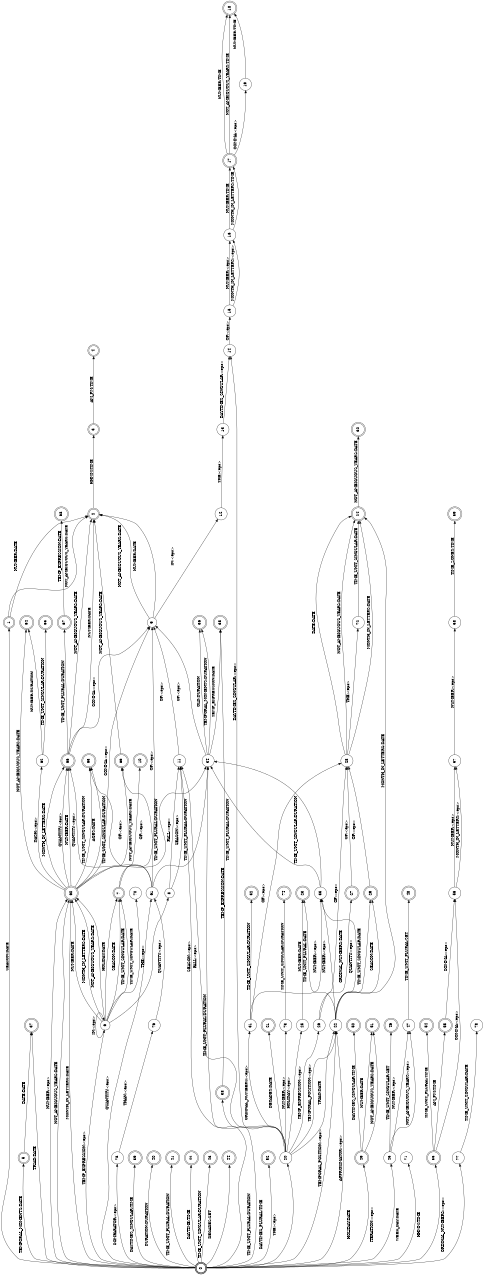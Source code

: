 digraph FST {
rankdir = LR;
size = "8.5,11";
label = "";
center = 1;
orientation = Landscape;
ranksep = "0.4";
nodesep = "0.25";
0 [label = "0", shape = doublecircle, style = bold, fontsize = 14]
	0 -> 1 [label = "SEASON:DATE", fontsize = 14];
	0 -> 5 [label = "TEMPORAL_MOMENTS:DATE", fontsize = 14];
	0 -> 6 [label = "TEMP_EXPRESSION:<eps>", fontsize = 14];
	0 -> 20 [label = "THE:<eps>", fontsize = 14];
	0 -> 22 [label = "TEMPORAL_POSITION:<eps>", fontsize = 14];
	0 -> 22 [label = "APPROXIMATOR:<eps>", fontsize = 14];
	0 -> 34 [label = "TIME_UNIT_PLURAL:DURATION", fontsize = 14];
	0 -> 37 [label = "TRIAD:DATE", fontsize = 14];
	0 -> 38 [label = "TIME_UNIT_PLURAL:DURATION", fontsize = 14];
	0 -> 39 [label = "DAYTIMES_SINGULAR:TIME", fontsize = 14];
	0 -> 40 [label = "DURATION:DURATION", fontsize = 14];
	0 -> 41 [label = "TIME_UNIT_PLURAL:DURATION", fontsize = 14];
	0 -> 42 [label = "DAYTIME:TIME", fontsize = 14];
	0 -> 43 [label = "TIME_UNIT_SINGULAR:DURATION", fontsize = 14];
	0 -> 44 [label = "DECADES:SET", fontsize = 14];
	0 -> 45 [label = "ITERATION:<eps>", fontsize = 14];
	0 -> 49 [label = "HOLIDAY:DATE", fontsize = 14];
	0 -> 52 [label = "DAYTIMES_PLURAL:TIME", fontsize = 14];
	0 -> 53 [label = "HHMM:TIME", fontsize = 14];
	0 -> 60 [label = "NUMBER:<eps>", fontsize = 14];
	0 -> 60 [label = "NOT_AMBIGUOUS_YEARS:DATE", fontsize = 14];
	0 -> 60 [label = "MONTH_IN_LETTERS:DATE", fontsize = 14];
	0 -> 61 [label = "QUANTITY:<eps>", fontsize = 14];
	0 -> 71 [label = "WEEK_DAY:DATE", fontsize = 14];
	0 -> 75 [label = "COMPARATOR:<eps>", fontsize = 14];
	0 -> 77 [label = "ORDINAL_NUMBERS:<eps>", fontsize = 14];
1 [label = "1", shape = doublecircle, style = solid, fontsize = 14]
	1 -> 2 [label = "NUMBER:DATE", fontsize = 14];
	1 -> 2 [label = "NOT_AMBIGUOUS_YEARS:DATE", fontsize = 14];
2 [label = "2", shape = doublecircle, style = solid, fontsize = 14]
	2 -> 3 [label = "HHMM:TIME", fontsize = 14];
3 [label = "3", shape = doublecircle, style = solid, fontsize = 14]
	3 -> 4 [label = "AM_PM:TIME", fontsize = 14];
4 [label = "4", shape = doublecircle, style = solid, fontsize = 14]
5 [label = "5", shape = doublecircle, style = solid, fontsize = 14]
	5 -> 37 [label = "DATE:DATE", fontsize = 14];
6 [label = "6", shape = circle, style = solid, fontsize = 14]
	6 -> 6 [label = "IN:<eps>", fontsize = 14];
	6 -> 7 [label = "HOLIDAY:DATE", fontsize = 14];
	6 -> 7 [label = "SEASON:DATE", fontsize = 14];
	6 -> 7 [label = "TIME_UNIT_SINGULAR:DATE", fontsize = 14];
	6 -> 8 [label = "THE:<eps>", fontsize = 14];
	6 -> 60 [label = "NOT_AMBIGUOUS_YEARS:DATE", fontsize = 14];
	6 -> 60 [label = "NUMBER:DATE", fontsize = 14];
	6 -> 60 [label = "MONTH_IN_LETTERS:DATE", fontsize = 14];
	6 -> 70 [label = "TIME_UNIT_SINGULAR:DATE", fontsize = 14];
7 [label = "7", shape = doublecircle, style = solid, fontsize = 14]
	7 -> 9 [label = "OF:<eps>", fontsize = 14];
	7 -> 10 [label = "NOT_AMBIGUOUS_YEARS:DATE", fontsize = 14];
8 [label = "8", shape = circle, style = solid, fontsize = 14]
	8 -> 11 [label = "SEASON:<eps>", fontsize = 14];
	8 -> 11 [label = "FALL:<eps>", fontsize = 14];
9 [label = "9", shape = circle, style = solid, fontsize = 14]
	9 -> 2 [label = "NUMBER:DATE", fontsize = 14];
	9 -> 2 [label = "NOT_AMBIGUOUS_YEARS:DATE", fontsize = 14];
	9 -> 12 [label = "IN:<eps>", fontsize = 14];
10 [label = "10", shape = doublecircle, style = solid, fontsize = 14]
11 [label = "11", shape = circle, style = solid, fontsize = 14]
	11 -> 9 [label = "OF:<eps>", fontsize = 14];
12 [label = "12", shape = circle, style = solid, fontsize = 14]
	12 -> 13 [label = "THE:<eps>", fontsize = 14];
13 [label = "13", shape = circle, style = solid, fontsize = 14]
	13 -> 14 [label = "DAYTIMES_SINGULAR:<eps>", fontsize = 14];
14 [label = "14", shape = circle, style = solid, fontsize = 14]
	14 -> 15 [label = "OF:<eps>", fontsize = 14];
15 [label = "15", shape = circle, style = solid, fontsize = 14]
	15 -> 16 [label = "NUMBER:<eps>", fontsize = 14];
	15 -> 16 [label = "MONTH_IN_LETTERS:<eps>", fontsize = 14];
16 [label = "16", shape = circle, style = solid, fontsize = 14]
	16 -> 17 [label = "NUMBER:TIME", fontsize = 14];
	16 -> 17 [label = "MONTH_IN_LETTERS:TIME", fontsize = 14];
17 [label = "17", shape = doublecircle, style = solid, fontsize = 14]
	17 -> 18 [label = "NUMBER:TIME", fontsize = 14];
	17 -> 18 [label = "NOT_AMBIGUOUS_YEARS:TIME", fontsize = 14];
	17 -> 19 [label = "COMMA:<eps>", fontsize = 14];
18 [label = "18", shape = doublecircle, style = solid, fontsize = 14]
19 [label = "19", shape = circle, style = solid, fontsize = 14]
	19 -> 18 [label = "NUMBER:TIME", fontsize = 14];
20 [label = "20", shape = circle, style = solid, fontsize = 14]
	20 -> 21 [label = "DECADES:DATE", fontsize = 14];
	20 -> 22 [label = "TEMPORAL_POSITION:<eps>", fontsize = 14];
	20 -> 22 [label = "TRIAD:DATE", fontsize = 14];
	20 -> 25 [label = "HOLIDAY:<eps>", fontsize = 14];
	20 -> 14 [label = "DAYTIMES_SINGULAR:<eps>", fontsize = 14];
	20 -> 11 [label = "SEASON:<eps>", fontsize = 14];
	20 -> 11 [label = "FALL:<eps>", fontsize = 14];
	20 -> 26 [label = "TEMP_EXPRESSION:<eps>", fontsize = 14];
	20 -> 31 [label = "ORDINAL_NUMBERS:<eps>", fontsize = 14];
	20 -> 73 [label = "NUMBER:<eps>", fontsize = 14];
21 [label = "21", shape = doublecircle, style = solid, fontsize = 14]
22 [label = "22", shape = circle, style = solid, fontsize = 14]
	22 -> 23 [label = "TIME_UNIT_PLURAL:DATE", fontsize = 14];
	22 -> 24 [label = "MONTH_IN_LETTERS:DATE", fontsize = 14];
	22 -> 29 [label = "TIME_UNIT_SINGULAR:DATE", fontsize = 14];
	22 -> 29 [label = "SEASON:DATE", fontsize = 14];
	22 -> 33 [label = "NUMBER:<eps>", fontsize = 14];
	22 -> 33 [label = "QUANTITY:<eps>", fontsize = 14];
23 [label = "23", shape = doublecircle, style = solid, fontsize = 14]
24 [label = "24", shape = doublecircle, style = solid, fontsize = 14]
	24 -> 30 [label = "NOT_AMBIGUOUS_YEARS:DATE", fontsize = 14];
25 [label = "25", shape = circle, style = solid, fontsize = 14]
	25 -> 23 [label = "NUMBER:DATE", fontsize = 14];
26 [label = "26", shape = circle, style = solid, fontsize = 14]
	26 -> 27 [label = "ORDINAL_NUMBERS:DATE", fontsize = 14];
	26 -> 28 [label = "OF:<eps>", fontsize = 14];
27 [label = "27", shape = doublecircle, style = solid, fontsize = 14]
	27 -> 28 [label = "OF:<eps>", fontsize = 14];
28 [label = "28", shape = circle, style = solid, fontsize = 14]
	28 -> 24 [label = "MONTH_IN_LETTERS:DATE", fontsize = 14];
	28 -> 24 [label = "DATE:DATE", fontsize = 14];
	28 -> 24 [label = "NOT_AMBIGUOUS_YEARS:DATE", fontsize = 14];
	28 -> 72 [label = "THE:<eps>", fontsize = 14];
29 [label = "29", shape = doublecircle, style = solid, fontsize = 14]
	29 -> 28 [label = "OF:<eps>", fontsize = 14];
30 [label = "30", shape = doublecircle, style = solid, fontsize = 14]
31 [label = "31", shape = circle, style = solid, fontsize = 14]
	31 -> 28 [label = "OF:<eps>", fontsize = 14];
	31 -> 32 [label = "TIME_UNIT_SINGULAR:DURATION", fontsize = 14];
	31 -> 33 [label = "NUMBER:<eps>", fontsize = 14];
32 [label = "32", shape = doublecircle, style = solid, fontsize = 14]
33 [label = "33", shape = circle, style = solid, fontsize = 14]
	33 -> 34 [label = "TIME_UNIT_PLURAL:DURATION", fontsize = 14];
	33 -> 34 [label = "TIME_UNIT_SINGULAR:DURATION", fontsize = 14];
34 [label = "34", shape = circle, style = solid, fontsize = 14]
	34 -> 35 [label = "TEMP_EXPRESSION:DATE", fontsize = 14];
	34 -> 36 [label = "TEMPORAL_MOMENTS:DURATION", fontsize = 14];
	34 -> 9 [label = "OF:<eps>", fontsize = 14];
	34 -> 36 [label = "OLD:DURATION", fontsize = 14];
35 [label = "35", shape = doublecircle, style = solid, fontsize = 14]
36 [label = "36", shape = doublecircle, style = solid, fontsize = 14]
37 [label = "37", shape = doublecircle, style = solid, fontsize = 14]
38 [label = "38", shape = doublecircle, style = solid, fontsize = 14]
	38 -> 35 [label = "TEMP_EXPRESSION:DATE", fontsize = 14];
39 [label = "39", shape = doublecircle, style = solid, fontsize = 14]
40 [label = "40", shape = doublecircle, style = solid, fontsize = 14]
41 [label = "41", shape = doublecircle, style = solid, fontsize = 14]
42 [label = "42", shape = doublecircle, style = solid, fontsize = 14]
43 [label = "43", shape = doublecircle, style = solid, fontsize = 14]
44 [label = "44", shape = doublecircle, style = solid, fontsize = 14]
45 [label = "45", shape = circle, style = solid, fontsize = 14]
	45 -> 46 [label = "TIME_UNIT_SINGULAR:SET", fontsize = 14];
	45 -> 47 [label = "NUMBER:<eps>", fontsize = 14];
	45 -> 47 [label = "NOT_AMBIGUOUS_YEARS:<eps>", fontsize = 14];
46 [label = "46", shape = doublecircle, style = solid, fontsize = 14]
47 [label = "47", shape = circle, style = solid, fontsize = 14]
	47 -> 48 [label = "TIME_UNIT_PLURAL:SET", fontsize = 14];
48 [label = "48", shape = doublecircle, style = solid, fontsize = 14]
49 [label = "49", shape = doublecircle, style = solid, fontsize = 14]
	49 -> 50 [label = "DAYTIMES_SINGULAR:TIME", fontsize = 14];
	49 -> 51 [label = "NUMBER:DATE", fontsize = 14];
	49 -> 51 [label = "NOT_AMBIGUOUS_YEARS:DATE", fontsize = 14];
50 [label = "50", shape = doublecircle, style = solid, fontsize = 14]
51 [label = "51", shape = doublecircle, style = solid, fontsize = 14]
52 [label = "52", shape = doublecircle, style = solid, fontsize = 14]
53 [label = "53", shape = doublecircle, style = solid, fontsize = 14]
	53 -> 54 [label = "TIME_UNIT_PLURAL:TIME", fontsize = 14];
	53 -> 55 [label = "AM_PM:TIME", fontsize = 14];
	53 -> 56 [label = "COMMA:<eps>", fontsize = 14];
54 [label = "54", shape = doublecircle, style = solid, fontsize = 14]
55 [label = "55", shape = doublecircle, style = solid, fontsize = 14]
	55 -> 56 [label = "COMMA:<eps>", fontsize = 14];
56 [label = "56", shape = circle, style = solid, fontsize = 14]
	56 -> 57 [label = "NUMBER:<eps>", fontsize = 14];
	56 -> 57 [label = "MONTH_IN_LETTERS:<eps>", fontsize = 14];
57 [label = "57", shape = circle, style = solid, fontsize = 14]
	57 -> 58 [label = "NUMBER:<eps>", fontsize = 14];
58 [label = "58", shape = circle, style = solid, fontsize = 14]
	58 -> 59 [label = "TIME_ZONES:TIME", fontsize = 14];
59 [label = "59", shape = doublecircle, style = solid, fontsize = 14]
60 [label = "60", shape = doublecircle, style = solid, fontsize = 14]
	60 -> 62 [label = "DASH:<eps>", fontsize = 14];
	60 -> 9 [label = "COMMA:<eps>", fontsize = 14];
	60 -> 63 [label = "AGES:DATE", fontsize = 14];
	60 -> 64 [label = "NOT_AMBIGUOUS_YEARS:DATE", fontsize = 14];
	60 -> 34 [label = "TIME_UNIT_PLURAL:DURATION", fontsize = 14];
	60 -> 63 [label = "TIME_UNIT_SINGULAR:DURATION", fontsize = 14];
	60 -> 66 [label = "NUMBER:DATE", fontsize = 14];
	60 -> 66 [label = "MONTH_IN_LETTERS:DATE", fontsize = 14];
	60 -> 66 [label = "QUANTITY:<eps>", fontsize = 14];
	60 -> 69 [label = "OF:<eps>", fontsize = 14];
61 [label = "61", shape = circle, style = solid, fontsize = 14]
	61 -> 34 [label = "TIME_UNIT_PLURAL:DURATION", fontsize = 14];
	61 -> 63 [label = "TIME_UNIT_SINGULAR:DURATION", fontsize = 14];
	61 -> 66 [label = "QUANTITY:<eps>", fontsize = 14];
	61 -> 69 [label = "OF:<eps>", fontsize = 14];
62 [label = "62", shape = circle, style = solid, fontsize = 14]
	62 -> 64 [label = "NUMBER:DURATION", fontsize = 14];
	62 -> 65 [label = "TIME_UNIT_SINGULAR:DURATION", fontsize = 14];
63 [label = "63", shape = doublecircle, style = solid, fontsize = 14]
64 [label = "64", shape = doublecircle, style = solid, fontsize = 14]
65 [label = "65", shape = doublecircle, style = solid, fontsize = 14]
66 [label = "66", shape = doublecircle, style = solid, fontsize = 14]
	66 -> 67 [label = "TIME_UNIT_PLURAL:DURATION", fontsize = 14];
	66 -> 2 [label = "NUMBER:DATE", fontsize = 14];
	66 -> 2 [label = "NOT_AMBIGUOUS_YEARS:DATE", fontsize = 14];
	66 -> 9 [label = "COMMA:<eps>", fontsize = 14];
67 [label = "67", shape = doublecircle, style = solid, fontsize = 14]
	67 -> 68 [label = "TEMP_EXPRESSION:DATE", fontsize = 14];
68 [label = "68", shape = doublecircle, style = solid, fontsize = 14]
69 [label = "69", shape = doublecircle, style = solid, fontsize = 14]
	69 -> 2 [label = "NOT_AMBIGUOUS_YEARS:DATE", fontsize = 14];
70 [label = "70", shape = circle, style = solid, fontsize = 14]
71 [label = "71", shape = circle, style = solid, fontsize = 14]
72 [label = "72", shape = circle, style = solid, fontsize = 14]
	72 -> 24 [label = "TIME_UNIT_SINGULAR:DATE", fontsize = 14];
73 [label = "73", shape = circle, style = solid, fontsize = 14]
	73 -> 74 [label = "TIME_UNIT_SINGULAR:DURATION", fontsize = 14];
74 [label = "74", shape = doublecircle, style = solid, fontsize = 14]
75 [label = "75", shape = circle, style = solid, fontsize = 14]
	75 -> 76 [label = "THAN:<eps>", fontsize = 14];
76 [label = "76", shape = circle, style = solid, fontsize = 14]
	76 -> 61 [label = "QUANTITY:<eps>", fontsize = 14];
77 [label = "77", shape = circle, style = solid, fontsize = 14]
	77 -> 78 [label = "TIME_UNIT_SINGULAR:DATE", fontsize = 14];
78 [label = "78", shape = circle, style = solid, fontsize = 14]
}
